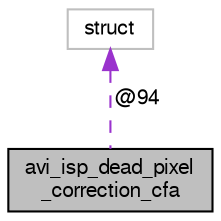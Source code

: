 digraph "avi_isp_dead_pixel_correction_cfa"
{
  edge [fontname="FreeSans",fontsize="10",labelfontname="FreeSans",labelfontsize="10"];
  node [fontname="FreeSans",fontsize="10",shape=record];
  Node1 [label="avi_isp_dead_pixel\l_correction_cfa",height=0.2,width=0.4,color="black", fillcolor="grey75", style="filled", fontcolor="black"];
  Node2 -> Node1 [dir="back",color="darkorchid3",fontsize="10",style="dashed",label=" @94" ,fontname="FreeSans"];
  Node2 [label="struct",height=0.2,width=0.4,color="grey75", fillcolor="white", style="filled"];
}
